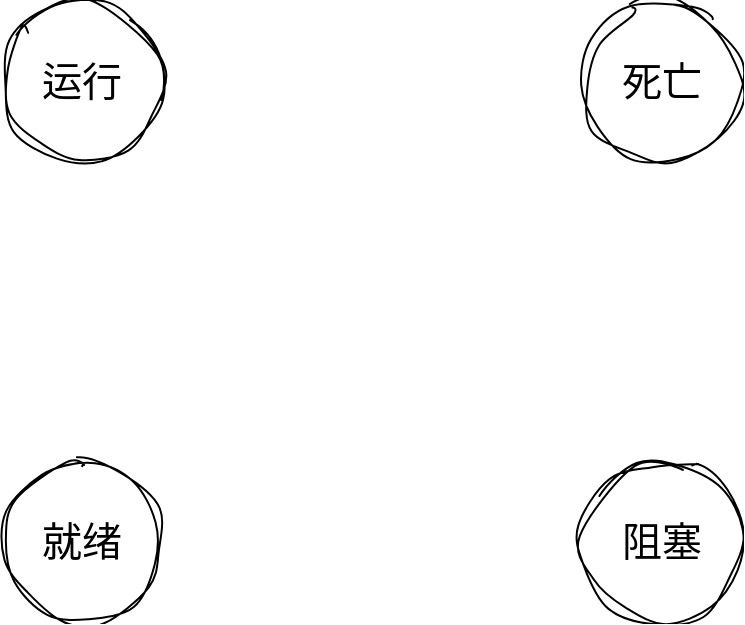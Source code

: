 <mxfile version="22.1.11" type="device" pages="2">
  <diagram name="进程调度流程" id="caQdB_JkcGkQSi27ZeJM">
    <mxGraphModel dx="964" dy="657" grid="1" gridSize="10" guides="1" tooltips="1" connect="1" arrows="1" fold="1" page="1" pageScale="1" pageWidth="1920" pageHeight="1200" math="0" shadow="0">
      <root>
        <mxCell id="0" />
        <mxCell id="1" parent="0" />
        <mxCell id="3iyEShyLBaHxl2uqbSbP-1" value="运行" style="ellipse;whiteSpace=wrap;html=1;aspect=fixed;sketch=1;hachureGap=4;jiggle=2;curveFitting=1;fontFamily=Architects Daughter;fontSource=https%3A%2F%2Ffonts.googleapis.com%2Fcss%3Ffamily%3DArchitects%2BDaughter;fontSize=20;" parent="1" vertex="1">
          <mxGeometry x="180" y="180" width="80" height="80" as="geometry" />
        </mxCell>
        <mxCell id="3iyEShyLBaHxl2uqbSbP-2" value="死亡" style="ellipse;whiteSpace=wrap;html=1;aspect=fixed;sketch=1;hachureGap=4;jiggle=2;curveFitting=1;fontFamily=Architects Daughter;fontSource=https%3A%2F%2Ffonts.googleapis.com%2Fcss%3Ffamily%3DArchitects%2BDaughter;fontSize=20;" parent="1" vertex="1">
          <mxGeometry x="470" y="180" width="80" height="80" as="geometry" />
        </mxCell>
        <mxCell id="3iyEShyLBaHxl2uqbSbP-3" value="就绪" style="ellipse;whiteSpace=wrap;html=1;aspect=fixed;sketch=1;hachureGap=4;jiggle=2;curveFitting=1;fontFamily=Architects Daughter;fontSource=https%3A%2F%2Ffonts.googleapis.com%2Fcss%3Ffamily%3DArchitects%2BDaughter;fontSize=20;" parent="1" vertex="1">
          <mxGeometry x="180" y="410" width="80" height="80" as="geometry" />
        </mxCell>
        <mxCell id="3iyEShyLBaHxl2uqbSbP-4" value="阻塞" style="ellipse;whiteSpace=wrap;html=1;aspect=fixed;sketch=1;hachureGap=4;jiggle=2;curveFitting=1;fontFamily=Architects Daughter;fontSource=https%3A%2F%2Ffonts.googleapis.com%2Fcss%3Ffamily%3DArchitects%2BDaughter;fontSize=20;" parent="1" vertex="1">
          <mxGeometry x="470" y="410" width="80" height="80" as="geometry" />
        </mxCell>
      </root>
    </mxGraphModel>
  </diagram>
  <diagram id="KkUoF7nLRe7bUwUjSYy5" name="任务状态切换流程">
    <mxGraphModel dx="964" dy="657" grid="1" gridSize="10" guides="1" tooltips="1" connect="1" arrows="1" fold="1" page="1" pageScale="1" pageWidth="1920" pageHeight="1200" math="0" shadow="0">
      <root>
        <mxCell id="0" />
        <mxCell id="1" parent="0" />
      </root>
    </mxGraphModel>
  </diagram>
</mxfile>
